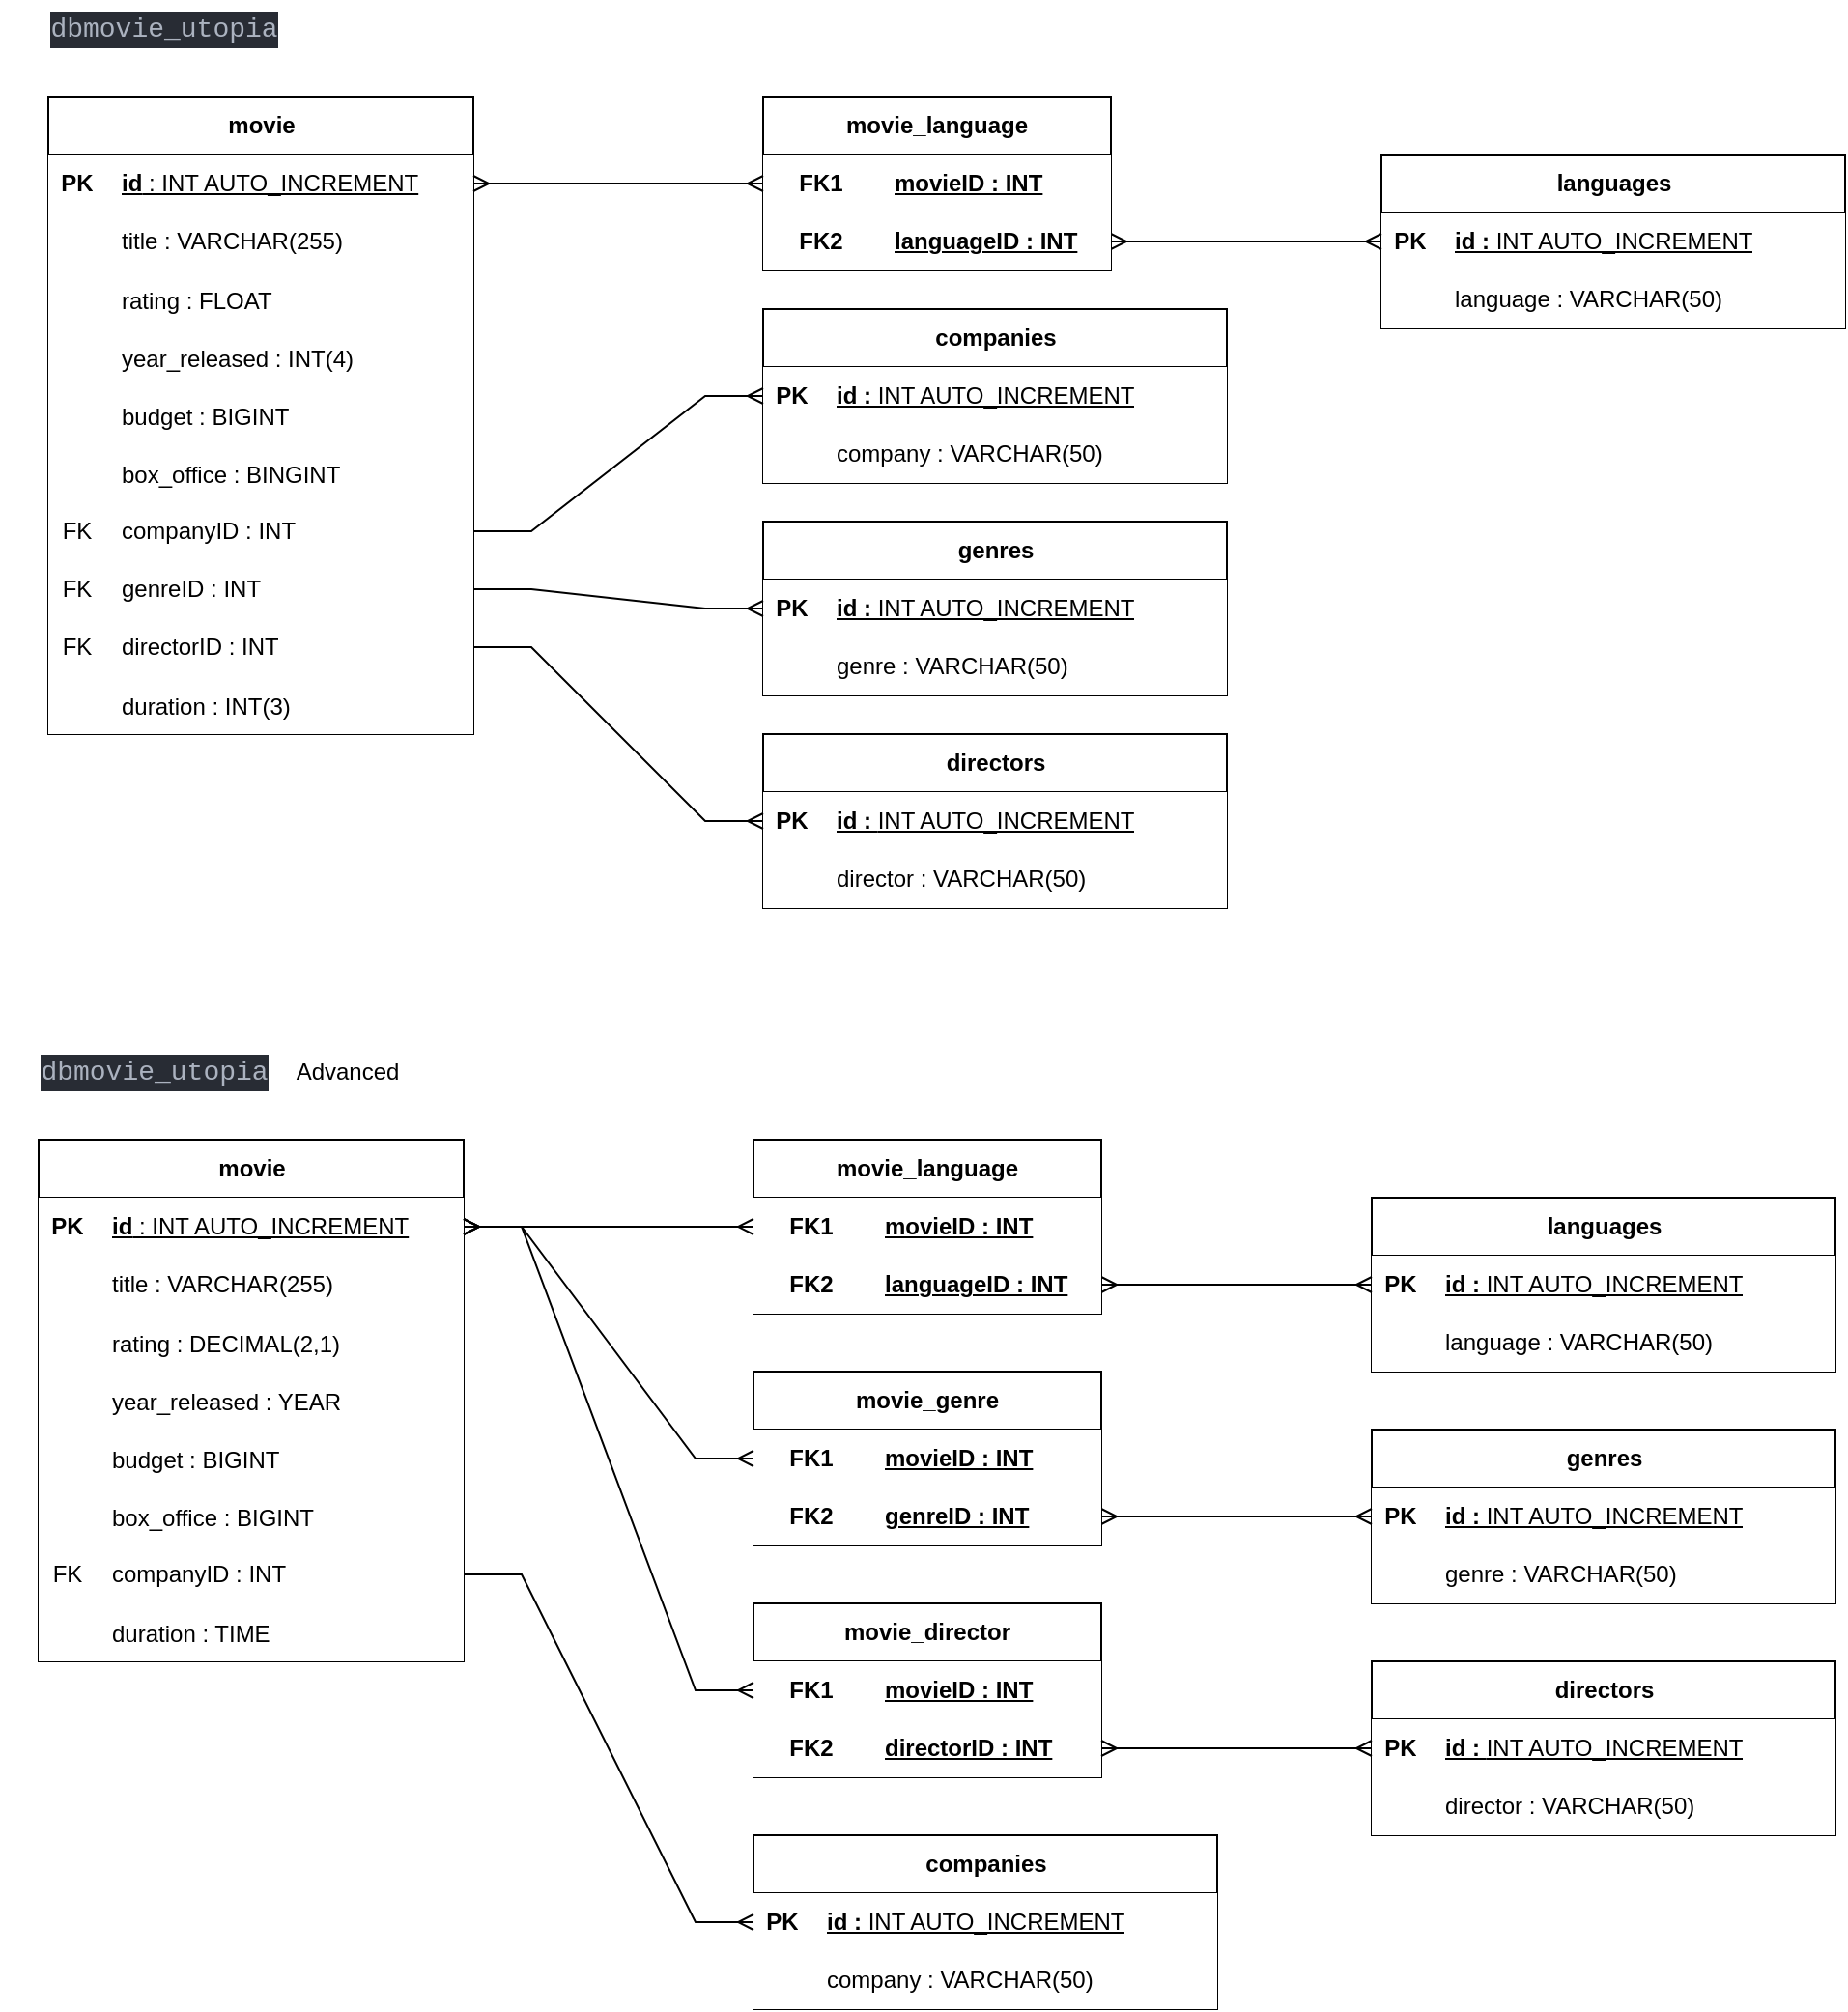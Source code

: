 <mxfile>
    <diagram name="Page-1" id="9GhUjrJv9Pr91j9td0ZA">
        <mxGraphModel dx="1002" dy="1085" grid="1" gridSize="10" guides="1" tooltips="1" connect="1" arrows="1" fold="1" page="1" pageScale="1" pageWidth="827" pageHeight="1169" math="0" shadow="0">
            <root>
                <mxCell id="0"/>
                <mxCell id="1" parent="0"/>
                <mxCell id="3p0QOMuEoNao0UOKYTfq-97" value="&lt;div style=&quot;color: rgb(171, 178, 191); background-color: rgb(40, 44, 52); font-family: &amp;quot;Fira Code&amp;quot;, Consolas, &amp;quot;Courier New&amp;quot;, monospace; font-size: 14px; line-height: 19px;&quot;&gt;dbmovie_utopia&lt;/div&gt;" style="text;html=1;align=center;verticalAlign=middle;whiteSpace=wrap;rounded=0;" parent="1" vertex="1">
                    <mxGeometry x="40" y="570" width="160" height="30" as="geometry"/>
                </mxCell>
                <mxCell id="3p0QOMuEoNao0UOKYTfq-98" value="movie" style="shape=table;startSize=30;container=1;collapsible=1;childLayout=tableLayout;fixedRows=1;rowLines=0;fontStyle=1;align=center;resizeLast=1;html=1;" parent="1" vertex="1">
                    <mxGeometry x="60" y="620" width="220" height="270" as="geometry"/>
                </mxCell>
                <mxCell id="3p0QOMuEoNao0UOKYTfq-99" value="" style="shape=tableRow;horizontal=0;startSize=0;swimlaneHead=0;swimlaneBody=0;collapsible=0;dropTarget=0;points=[[0,0.5],[1,0.5]];portConstraint=eastwest;top=0;left=0;right=0;bottom=1;" parent="3p0QOMuEoNao0UOKYTfq-98" vertex="1">
                    <mxGeometry y="30" width="220" height="30" as="geometry"/>
                </mxCell>
                <mxCell id="3p0QOMuEoNao0UOKYTfq-100" value="PK" style="shape=partialRectangle;connectable=0;top=0;left=0;bottom=0;right=0;fontStyle=1;overflow=hidden;whiteSpace=wrap;html=1;" parent="3p0QOMuEoNao0UOKYTfq-99" vertex="1">
                    <mxGeometry width="30" height="30" as="geometry">
                        <mxRectangle width="30" height="30" as="alternateBounds"/>
                    </mxGeometry>
                </mxCell>
                <mxCell id="3p0QOMuEoNao0UOKYTfq-101" value="id&lt;span style=&quot;font-weight: normal;&quot;&gt;&amp;nbsp;: INT AUTO_INCREMENT&lt;/span&gt;" style="shape=partialRectangle;connectable=0;top=0;left=0;bottom=0;right=0;align=left;spacingLeft=6;fontStyle=5;overflow=hidden;whiteSpace=wrap;html=1;" parent="3p0QOMuEoNao0UOKYTfq-99" vertex="1">
                    <mxGeometry x="30" width="190" height="30" as="geometry">
                        <mxRectangle width="190" height="30" as="alternateBounds"/>
                    </mxGeometry>
                </mxCell>
                <mxCell id="3p0QOMuEoNao0UOKYTfq-102" value="" style="shape=tableRow;horizontal=0;startSize=0;swimlaneHead=0;swimlaneBody=0;collapsible=0;dropTarget=0;points=[[0,0.5],[1,0.5]];portConstraint=eastwest;top=0;left=0;right=0;bottom=0;" parent="3p0QOMuEoNao0UOKYTfq-98" vertex="1">
                    <mxGeometry y="60" width="220" height="30" as="geometry"/>
                </mxCell>
                <mxCell id="3p0QOMuEoNao0UOKYTfq-103" value="" style="shape=partialRectangle;connectable=0;top=0;left=0;bottom=0;right=0;editable=1;overflow=hidden;whiteSpace=wrap;html=1;" parent="3p0QOMuEoNao0UOKYTfq-102" vertex="1">
                    <mxGeometry width="30" height="30" as="geometry">
                        <mxRectangle width="30" height="30" as="alternateBounds"/>
                    </mxGeometry>
                </mxCell>
                <mxCell id="3p0QOMuEoNao0UOKYTfq-104" value="title : VARCHAR(255)" style="shape=partialRectangle;connectable=0;top=0;left=0;bottom=0;right=0;align=left;spacingLeft=6;overflow=hidden;whiteSpace=wrap;html=1;" parent="3p0QOMuEoNao0UOKYTfq-102" vertex="1">
                    <mxGeometry x="30" width="190" height="30" as="geometry">
                        <mxRectangle width="190" height="30" as="alternateBounds"/>
                    </mxGeometry>
                </mxCell>
                <mxCell id="3p0QOMuEoNao0UOKYTfq-163" value="" style="shape=tableRow;horizontal=0;startSize=0;swimlaneHead=0;swimlaneBody=0;collapsible=0;dropTarget=0;points=[[0,0.5],[1,0.5]];portConstraint=eastwest;top=0;left=0;right=0;bottom=0;" parent="3p0QOMuEoNao0UOKYTfq-98" vertex="1">
                    <mxGeometry y="90" width="220" height="30" as="geometry"/>
                </mxCell>
                <mxCell id="3p0QOMuEoNao0UOKYTfq-164" value="" style="shape=partialRectangle;connectable=0;top=0;left=0;bottom=0;right=0;editable=1;overflow=hidden;" parent="3p0QOMuEoNao0UOKYTfq-163" vertex="1">
                    <mxGeometry width="30" height="30" as="geometry">
                        <mxRectangle width="30" height="30" as="alternateBounds"/>
                    </mxGeometry>
                </mxCell>
                <mxCell id="3p0QOMuEoNao0UOKYTfq-165" value="rating : DECIMAL(2,1)" style="shape=partialRectangle;connectable=0;top=0;left=0;bottom=0;right=0;align=left;spacingLeft=6;overflow=hidden;" parent="3p0QOMuEoNao0UOKYTfq-163" vertex="1">
                    <mxGeometry x="30" width="190" height="30" as="geometry">
                        <mxRectangle width="190" height="30" as="alternateBounds"/>
                    </mxGeometry>
                </mxCell>
                <mxCell id="3p0QOMuEoNao0UOKYTfq-169" value="" style="shape=tableRow;horizontal=0;startSize=0;swimlaneHead=0;swimlaneBody=0;collapsible=0;dropTarget=0;points=[[0,0.5],[1,0.5]];portConstraint=eastwest;top=0;left=0;right=0;bottom=0;" parent="3p0QOMuEoNao0UOKYTfq-98" vertex="1">
                    <mxGeometry y="120" width="220" height="30" as="geometry"/>
                </mxCell>
                <mxCell id="3p0QOMuEoNao0UOKYTfq-170" value="" style="shape=partialRectangle;connectable=0;top=0;left=0;bottom=0;right=0;editable=1;overflow=hidden;" parent="3p0QOMuEoNao0UOKYTfq-169" vertex="1">
                    <mxGeometry width="30" height="30" as="geometry">
                        <mxRectangle width="30" height="30" as="alternateBounds"/>
                    </mxGeometry>
                </mxCell>
                <mxCell id="3p0QOMuEoNao0UOKYTfq-171" value="year_released : YEAR" style="shape=partialRectangle;connectable=0;top=0;left=0;bottom=0;right=0;align=left;spacingLeft=6;overflow=hidden;" parent="3p0QOMuEoNao0UOKYTfq-169" vertex="1">
                    <mxGeometry x="30" width="190" height="30" as="geometry">
                        <mxRectangle width="190" height="30" as="alternateBounds"/>
                    </mxGeometry>
                </mxCell>
                <mxCell id="3p0QOMuEoNao0UOKYTfq-166" value="" style="shape=tableRow;horizontal=0;startSize=0;swimlaneHead=0;swimlaneBody=0;collapsible=0;dropTarget=0;points=[[0,0.5],[1,0.5]];portConstraint=eastwest;top=0;left=0;right=0;bottom=0;" parent="3p0QOMuEoNao0UOKYTfq-98" vertex="1">
                    <mxGeometry y="150" width="220" height="30" as="geometry"/>
                </mxCell>
                <mxCell id="3p0QOMuEoNao0UOKYTfq-167" value="" style="shape=partialRectangle;connectable=0;top=0;left=0;bottom=0;right=0;editable=1;overflow=hidden;" parent="3p0QOMuEoNao0UOKYTfq-166" vertex="1">
                    <mxGeometry width="30" height="30" as="geometry">
                        <mxRectangle width="30" height="30" as="alternateBounds"/>
                    </mxGeometry>
                </mxCell>
                <mxCell id="3p0QOMuEoNao0UOKYTfq-168" value="budget : BIGINT" style="shape=partialRectangle;connectable=0;top=0;left=0;bottom=0;right=0;align=left;spacingLeft=6;overflow=hidden;" parent="3p0QOMuEoNao0UOKYTfq-166" vertex="1">
                    <mxGeometry x="30" width="190" height="30" as="geometry">
                        <mxRectangle width="190" height="30" as="alternateBounds"/>
                    </mxGeometry>
                </mxCell>
                <mxCell id="3p0QOMuEoNao0UOKYTfq-172" value="" style="shape=tableRow;horizontal=0;startSize=0;swimlaneHead=0;swimlaneBody=0;collapsible=0;dropTarget=0;points=[[0,0.5],[1,0.5]];portConstraint=eastwest;top=0;left=0;right=0;bottom=0;" parent="3p0QOMuEoNao0UOKYTfq-98" vertex="1">
                    <mxGeometry y="180" width="220" height="30" as="geometry"/>
                </mxCell>
                <mxCell id="3p0QOMuEoNao0UOKYTfq-173" value="" style="shape=partialRectangle;connectable=0;top=0;left=0;bottom=0;right=0;editable=1;overflow=hidden;" parent="3p0QOMuEoNao0UOKYTfq-172" vertex="1">
                    <mxGeometry width="30" height="30" as="geometry">
                        <mxRectangle width="30" height="30" as="alternateBounds"/>
                    </mxGeometry>
                </mxCell>
                <mxCell id="3p0QOMuEoNao0UOKYTfq-174" value="box_office : BIGINT" style="shape=partialRectangle;connectable=0;top=0;left=0;bottom=0;right=0;align=left;spacingLeft=6;overflow=hidden;" parent="3p0QOMuEoNao0UOKYTfq-172" vertex="1">
                    <mxGeometry x="30" width="190" height="30" as="geometry">
                        <mxRectangle width="190" height="30" as="alternateBounds"/>
                    </mxGeometry>
                </mxCell>
                <mxCell id="3p0QOMuEoNao0UOKYTfq-178" value="" style="shape=tableRow;horizontal=0;startSize=0;swimlaneHead=0;swimlaneBody=0;collapsible=0;dropTarget=0;points=[[0,0.5],[1,0.5]];portConstraint=eastwest;top=0;left=0;right=0;bottom=0;" parent="3p0QOMuEoNao0UOKYTfq-98" vertex="1">
                    <mxGeometry y="210" width="220" height="30" as="geometry"/>
                </mxCell>
                <mxCell id="3p0QOMuEoNao0UOKYTfq-179" value="FK" style="shape=partialRectangle;connectable=0;top=0;left=0;bottom=0;right=0;fontStyle=0;overflow=hidden;whiteSpace=wrap;html=1;" parent="3p0QOMuEoNao0UOKYTfq-178" vertex="1">
                    <mxGeometry width="30" height="30" as="geometry">
                        <mxRectangle width="30" height="30" as="alternateBounds"/>
                    </mxGeometry>
                </mxCell>
                <mxCell id="3p0QOMuEoNao0UOKYTfq-180" value="companyID : INT" style="shape=partialRectangle;connectable=0;top=0;left=0;bottom=0;right=0;align=left;spacingLeft=6;fontStyle=0;overflow=hidden;whiteSpace=wrap;html=1;" parent="3p0QOMuEoNao0UOKYTfq-178" vertex="1">
                    <mxGeometry x="30" width="190" height="30" as="geometry">
                        <mxRectangle width="190" height="30" as="alternateBounds"/>
                    </mxGeometry>
                </mxCell>
                <mxCell id="3p0QOMuEoNao0UOKYTfq-190" value="" style="shape=tableRow;horizontal=0;startSize=0;swimlaneHead=0;swimlaneBody=0;collapsible=0;dropTarget=0;points=[[0,0.5],[1,0.5]];portConstraint=eastwest;top=0;left=0;right=0;bottom=0;" parent="3p0QOMuEoNao0UOKYTfq-98" vertex="1">
                    <mxGeometry y="240" width="220" height="30" as="geometry"/>
                </mxCell>
                <mxCell id="3p0QOMuEoNao0UOKYTfq-191" value="" style="shape=partialRectangle;connectable=0;top=0;left=0;bottom=0;right=0;editable=1;overflow=hidden;" parent="3p0QOMuEoNao0UOKYTfq-190" vertex="1">
                    <mxGeometry width="30" height="30" as="geometry">
                        <mxRectangle width="30" height="30" as="alternateBounds"/>
                    </mxGeometry>
                </mxCell>
                <mxCell id="3p0QOMuEoNao0UOKYTfq-192" value="duration : TIME" style="shape=partialRectangle;connectable=0;top=0;left=0;bottom=0;right=0;align=left;spacingLeft=6;overflow=hidden;" parent="3p0QOMuEoNao0UOKYTfq-190" vertex="1">
                    <mxGeometry x="30" width="190" height="30" as="geometry">
                        <mxRectangle width="190" height="30" as="alternateBounds"/>
                    </mxGeometry>
                </mxCell>
                <mxCell id="3p0QOMuEoNao0UOKYTfq-111" value="languages" style="shape=table;startSize=30;container=1;collapsible=1;childLayout=tableLayout;fixedRows=1;rowLines=0;fontStyle=1;align=center;resizeLast=1;html=1;" parent="1" vertex="1">
                    <mxGeometry x="750" y="650" width="240" height="90" as="geometry"/>
                </mxCell>
                <mxCell id="3p0QOMuEoNao0UOKYTfq-112" value="" style="shape=tableRow;horizontal=0;startSize=0;swimlaneHead=0;swimlaneBody=0;collapsible=0;dropTarget=0;points=[[0,0.5],[1,0.5]];portConstraint=eastwest;top=0;left=0;right=0;bottom=1;" parent="3p0QOMuEoNao0UOKYTfq-111" vertex="1">
                    <mxGeometry y="30" width="240" height="30" as="geometry"/>
                </mxCell>
                <mxCell id="3p0QOMuEoNao0UOKYTfq-113" value="PK" style="shape=partialRectangle;connectable=0;top=0;left=0;bottom=0;right=0;fontStyle=1;overflow=hidden;whiteSpace=wrap;html=1;" parent="3p0QOMuEoNao0UOKYTfq-112" vertex="1">
                    <mxGeometry width="30" height="30" as="geometry">
                        <mxRectangle width="30" height="30" as="alternateBounds"/>
                    </mxGeometry>
                </mxCell>
                <mxCell id="3p0QOMuEoNao0UOKYTfq-114" value="id :&lt;span style=&quot;font-weight: normal;&quot;&gt;&amp;nbsp;INT AUTO_INCREMENT&lt;/span&gt;" style="shape=partialRectangle;connectable=0;top=0;left=0;bottom=0;right=0;align=left;spacingLeft=6;fontStyle=5;overflow=hidden;whiteSpace=wrap;html=1;" parent="3p0QOMuEoNao0UOKYTfq-112" vertex="1">
                    <mxGeometry x="30" width="210" height="30" as="geometry">
                        <mxRectangle width="210" height="30" as="alternateBounds"/>
                    </mxGeometry>
                </mxCell>
                <mxCell id="3p0QOMuEoNao0UOKYTfq-115" value="" style="shape=tableRow;horizontal=0;startSize=0;swimlaneHead=0;swimlaneBody=0;collapsible=0;dropTarget=0;points=[[0,0.5],[1,0.5]];portConstraint=eastwest;top=0;left=0;right=0;bottom=0;" parent="3p0QOMuEoNao0UOKYTfq-111" vertex="1">
                    <mxGeometry y="60" width="240" height="30" as="geometry"/>
                </mxCell>
                <mxCell id="3p0QOMuEoNao0UOKYTfq-116" value="" style="shape=partialRectangle;connectable=0;top=0;left=0;bottom=0;right=0;editable=1;overflow=hidden;whiteSpace=wrap;html=1;" parent="3p0QOMuEoNao0UOKYTfq-115" vertex="1">
                    <mxGeometry width="30" height="30" as="geometry">
                        <mxRectangle width="30" height="30" as="alternateBounds"/>
                    </mxGeometry>
                </mxCell>
                <mxCell id="3p0QOMuEoNao0UOKYTfq-117" value="language&amp;nbsp;: VARCHAR(50)" style="shape=partialRectangle;connectable=0;top=0;left=0;bottom=0;right=0;align=left;spacingLeft=6;overflow=hidden;whiteSpace=wrap;html=1;" parent="3p0QOMuEoNao0UOKYTfq-115" vertex="1">
                    <mxGeometry x="30" width="210" height="30" as="geometry">
                        <mxRectangle width="210" height="30" as="alternateBounds"/>
                    </mxGeometry>
                </mxCell>
                <mxCell id="3p0QOMuEoNao0UOKYTfq-124" value="companies" style="shape=table;startSize=30;container=1;collapsible=1;childLayout=tableLayout;fixedRows=1;rowLines=0;fontStyle=1;align=center;resizeLast=1;html=1;" parent="1" vertex="1">
                    <mxGeometry x="430" y="980" width="240" height="90" as="geometry"/>
                </mxCell>
                <mxCell id="3p0QOMuEoNao0UOKYTfq-125" value="" style="shape=tableRow;horizontal=0;startSize=0;swimlaneHead=0;swimlaneBody=0;collapsible=0;dropTarget=0;points=[[0,0.5],[1,0.5]];portConstraint=eastwest;top=0;left=0;right=0;bottom=1;" parent="3p0QOMuEoNao0UOKYTfq-124" vertex="1">
                    <mxGeometry y="30" width="240" height="30" as="geometry"/>
                </mxCell>
                <mxCell id="3p0QOMuEoNao0UOKYTfq-126" value="PK" style="shape=partialRectangle;connectable=0;top=0;left=0;bottom=0;right=0;fontStyle=1;overflow=hidden;whiteSpace=wrap;html=1;" parent="3p0QOMuEoNao0UOKYTfq-125" vertex="1">
                    <mxGeometry width="30" height="30" as="geometry">
                        <mxRectangle width="30" height="30" as="alternateBounds"/>
                    </mxGeometry>
                </mxCell>
                <mxCell id="3p0QOMuEoNao0UOKYTfq-127" value="id :&lt;span style=&quot;font-weight: normal;&quot;&gt;&amp;nbsp;INT AUTO_INCREMENT&lt;/span&gt;" style="shape=partialRectangle;connectable=0;top=0;left=0;bottom=0;right=0;align=left;spacingLeft=6;fontStyle=5;overflow=hidden;whiteSpace=wrap;html=1;" parent="3p0QOMuEoNao0UOKYTfq-125" vertex="1">
                    <mxGeometry x="30" width="210" height="30" as="geometry">
                        <mxRectangle width="210" height="30" as="alternateBounds"/>
                    </mxGeometry>
                </mxCell>
                <mxCell id="3p0QOMuEoNao0UOKYTfq-128" value="" style="shape=tableRow;horizontal=0;startSize=0;swimlaneHead=0;swimlaneBody=0;collapsible=0;dropTarget=0;points=[[0,0.5],[1,0.5]];portConstraint=eastwest;top=0;left=0;right=0;bottom=0;" parent="3p0QOMuEoNao0UOKYTfq-124" vertex="1">
                    <mxGeometry y="60" width="240" height="30" as="geometry"/>
                </mxCell>
                <mxCell id="3p0QOMuEoNao0UOKYTfq-129" value="" style="shape=partialRectangle;connectable=0;top=0;left=0;bottom=0;right=0;editable=1;overflow=hidden;whiteSpace=wrap;html=1;" parent="3p0QOMuEoNao0UOKYTfq-128" vertex="1">
                    <mxGeometry width="30" height="30" as="geometry">
                        <mxRectangle width="30" height="30" as="alternateBounds"/>
                    </mxGeometry>
                </mxCell>
                <mxCell id="3p0QOMuEoNao0UOKYTfq-130" value="company : VARCHAR(50)" style="shape=partialRectangle;connectable=0;top=0;left=0;bottom=0;right=0;align=left;spacingLeft=6;overflow=hidden;whiteSpace=wrap;html=1;" parent="3p0QOMuEoNao0UOKYTfq-128" vertex="1">
                    <mxGeometry x="30" width="210" height="30" as="geometry">
                        <mxRectangle width="210" height="30" as="alternateBounds"/>
                    </mxGeometry>
                </mxCell>
                <mxCell id="3p0QOMuEoNao0UOKYTfq-137" value="genres" style="shape=table;startSize=30;container=1;collapsible=1;childLayout=tableLayout;fixedRows=1;rowLines=0;fontStyle=1;align=center;resizeLast=1;html=1;" parent="1" vertex="1">
                    <mxGeometry x="750" y="770" width="240" height="90" as="geometry">
                        <mxRectangle x="480" y="310" width="80" height="30" as="alternateBounds"/>
                    </mxGeometry>
                </mxCell>
                <mxCell id="3p0QOMuEoNao0UOKYTfq-138" value="" style="shape=tableRow;horizontal=0;startSize=0;swimlaneHead=0;swimlaneBody=0;collapsible=0;dropTarget=0;points=[[0,0.5],[1,0.5]];portConstraint=eastwest;top=0;left=0;right=0;bottom=1;" parent="3p0QOMuEoNao0UOKYTfq-137" vertex="1">
                    <mxGeometry y="30" width="240" height="30" as="geometry"/>
                </mxCell>
                <mxCell id="3p0QOMuEoNao0UOKYTfq-139" value="PK" style="shape=partialRectangle;connectable=0;top=0;left=0;bottom=0;right=0;fontStyle=1;overflow=hidden;whiteSpace=wrap;html=1;" parent="3p0QOMuEoNao0UOKYTfq-138" vertex="1">
                    <mxGeometry width="30" height="30" as="geometry">
                        <mxRectangle width="30" height="30" as="alternateBounds"/>
                    </mxGeometry>
                </mxCell>
                <mxCell id="3p0QOMuEoNao0UOKYTfq-140" value="id :&lt;span style=&quot;font-weight: normal;&quot;&gt;&amp;nbsp;INT AUTO_INCREMENT&lt;/span&gt;" style="shape=partialRectangle;connectable=0;top=0;left=0;bottom=0;right=0;align=left;spacingLeft=6;fontStyle=5;overflow=hidden;whiteSpace=wrap;html=1;" parent="3p0QOMuEoNao0UOKYTfq-138" vertex="1">
                    <mxGeometry x="30" width="210" height="30" as="geometry">
                        <mxRectangle width="210" height="30" as="alternateBounds"/>
                    </mxGeometry>
                </mxCell>
                <mxCell id="3p0QOMuEoNao0UOKYTfq-141" value="" style="shape=tableRow;horizontal=0;startSize=0;swimlaneHead=0;swimlaneBody=0;collapsible=0;dropTarget=0;points=[[0,0.5],[1,0.5]];portConstraint=eastwest;top=0;left=0;right=0;bottom=0;" parent="3p0QOMuEoNao0UOKYTfq-137" vertex="1">
                    <mxGeometry y="60" width="240" height="30" as="geometry"/>
                </mxCell>
                <mxCell id="3p0QOMuEoNao0UOKYTfq-142" value="" style="shape=partialRectangle;connectable=0;top=0;left=0;bottom=0;right=0;editable=1;overflow=hidden;whiteSpace=wrap;html=1;" parent="3p0QOMuEoNao0UOKYTfq-141" vertex="1">
                    <mxGeometry width="30" height="30" as="geometry">
                        <mxRectangle width="30" height="30" as="alternateBounds"/>
                    </mxGeometry>
                </mxCell>
                <mxCell id="3p0QOMuEoNao0UOKYTfq-143" value="genre : VARCHAR(50)" style="shape=partialRectangle;connectable=0;top=0;left=0;bottom=0;right=0;align=left;spacingLeft=6;overflow=hidden;whiteSpace=wrap;html=1;" parent="3p0QOMuEoNao0UOKYTfq-141" vertex="1">
                    <mxGeometry x="30" width="210" height="30" as="geometry">
                        <mxRectangle width="210" height="30" as="alternateBounds"/>
                    </mxGeometry>
                </mxCell>
                <mxCell id="3p0QOMuEoNao0UOKYTfq-150" value="directors" style="shape=table;startSize=30;container=1;collapsible=1;childLayout=tableLayout;fixedRows=1;rowLines=0;fontStyle=1;align=center;resizeLast=1;html=1;" parent="1" vertex="1">
                    <mxGeometry x="750" y="890" width="240" height="90" as="geometry">
                        <mxRectangle x="480" y="430" width="90" height="30" as="alternateBounds"/>
                    </mxGeometry>
                </mxCell>
                <mxCell id="3p0QOMuEoNao0UOKYTfq-151" value="" style="shape=tableRow;horizontal=0;startSize=0;swimlaneHead=0;swimlaneBody=0;collapsible=0;dropTarget=0;points=[[0,0.5],[1,0.5]];portConstraint=eastwest;top=0;left=0;right=0;bottom=1;" parent="3p0QOMuEoNao0UOKYTfq-150" vertex="1">
                    <mxGeometry y="30" width="240" height="30" as="geometry"/>
                </mxCell>
                <mxCell id="3p0QOMuEoNao0UOKYTfq-152" value="PK" style="shape=partialRectangle;connectable=0;top=0;left=0;bottom=0;right=0;fontStyle=1;overflow=hidden;whiteSpace=wrap;html=1;" parent="3p0QOMuEoNao0UOKYTfq-151" vertex="1">
                    <mxGeometry width="30" height="30" as="geometry">
                        <mxRectangle width="30" height="30" as="alternateBounds"/>
                    </mxGeometry>
                </mxCell>
                <mxCell id="3p0QOMuEoNao0UOKYTfq-153" value="id :&amp;nbsp;&lt;span style=&quot;font-weight: 400;&quot;&gt;INT AUTO_INCREMENT&lt;/span&gt;" style="shape=partialRectangle;connectable=0;top=0;left=0;bottom=0;right=0;align=left;spacingLeft=6;fontStyle=5;overflow=hidden;whiteSpace=wrap;html=1;" parent="3p0QOMuEoNao0UOKYTfq-151" vertex="1">
                    <mxGeometry x="30" width="210" height="30" as="geometry">
                        <mxRectangle width="210" height="30" as="alternateBounds"/>
                    </mxGeometry>
                </mxCell>
                <mxCell id="3p0QOMuEoNao0UOKYTfq-154" value="" style="shape=tableRow;horizontal=0;startSize=0;swimlaneHead=0;swimlaneBody=0;collapsible=0;dropTarget=0;points=[[0,0.5],[1,0.5]];portConstraint=eastwest;top=0;left=0;right=0;bottom=0;" parent="3p0QOMuEoNao0UOKYTfq-150" vertex="1">
                    <mxGeometry y="60" width="240" height="30" as="geometry"/>
                </mxCell>
                <mxCell id="3p0QOMuEoNao0UOKYTfq-155" value="" style="shape=partialRectangle;connectable=0;top=0;left=0;bottom=0;right=0;editable=1;overflow=hidden;whiteSpace=wrap;html=1;" parent="3p0QOMuEoNao0UOKYTfq-154" vertex="1">
                    <mxGeometry width="30" height="30" as="geometry">
                        <mxRectangle width="30" height="30" as="alternateBounds"/>
                    </mxGeometry>
                </mxCell>
                <mxCell id="3p0QOMuEoNao0UOKYTfq-156" value="director : VARCHAR(50)" style="shape=partialRectangle;connectable=0;top=0;left=0;bottom=0;right=0;align=left;spacingLeft=6;overflow=hidden;whiteSpace=wrap;html=1;" parent="3p0QOMuEoNao0UOKYTfq-154" vertex="1">
                    <mxGeometry x="30" width="210" height="30" as="geometry">
                        <mxRectangle width="210" height="30" as="alternateBounds"/>
                    </mxGeometry>
                </mxCell>
                <mxCell id="3p0QOMuEoNao0UOKYTfq-254" value="" style="edgeStyle=entityRelationEdgeStyle;fontSize=12;html=1;endArrow=ERmany;startArrow=ERmany;rounded=0;entryX=0;entryY=0.5;entryDx=0;entryDy=0;exitX=1;exitY=0.5;exitDx=0;exitDy=0;" parent="1" source="3p0QOMuEoNao0UOKYTfq-276" target="3p0QOMuEoNao0UOKYTfq-138" edge="1">
                    <mxGeometry width="100" height="100" relative="1" as="geometry">
                        <mxPoint x="520" y="920" as="sourcePoint"/>
                        <mxPoint x="620" y="820" as="targetPoint"/>
                    </mxGeometry>
                </mxCell>
                <mxCell id="3p0QOMuEoNao0UOKYTfq-255" value="" style="edgeStyle=entityRelationEdgeStyle;fontSize=12;html=1;endArrow=ERmany;startArrow=ERmany;rounded=0;entryX=0;entryY=0.5;entryDx=0;entryDy=0;exitX=1;exitY=0.5;exitDx=0;exitDy=0;" parent="1" source="3p0QOMuEoNao0UOKYTfq-263" target="3p0QOMuEoNao0UOKYTfq-112" edge="1">
                    <mxGeometry width="100" height="100" relative="1" as="geometry">
                        <mxPoint x="530" y="830" as="sourcePoint"/>
                        <mxPoint x="630" y="730" as="targetPoint"/>
                    </mxGeometry>
                </mxCell>
                <mxCell id="3p0QOMuEoNao0UOKYTfq-259" value="movie_language" style="shape=table;startSize=30;container=1;collapsible=1;childLayout=tableLayout;fixedRows=1;rowLines=0;fontStyle=1;align=center;resizeLast=1;html=1;whiteSpace=wrap;" parent="1" vertex="1">
                    <mxGeometry x="430" y="620" width="180" height="90" as="geometry"/>
                </mxCell>
                <mxCell id="3p0QOMuEoNao0UOKYTfq-260" value="" style="shape=tableRow;horizontal=0;startSize=0;swimlaneHead=0;swimlaneBody=0;collapsible=0;dropTarget=0;points=[[0,0.5],[1,0.5]];portConstraint=eastwest;top=0;left=0;right=0;bottom=0;html=1;" parent="3p0QOMuEoNao0UOKYTfq-259" vertex="1">
                    <mxGeometry y="30" width="180" height="30" as="geometry"/>
                </mxCell>
                <mxCell id="3p0QOMuEoNao0UOKYTfq-261" value="FK1" style="shape=partialRectangle;connectable=0;top=0;left=0;bottom=0;right=0;fontStyle=1;overflow=hidden;html=1;whiteSpace=wrap;" parent="3p0QOMuEoNao0UOKYTfq-260" vertex="1">
                    <mxGeometry width="60" height="30" as="geometry">
                        <mxRectangle width="60" height="30" as="alternateBounds"/>
                    </mxGeometry>
                </mxCell>
                <mxCell id="3p0QOMuEoNao0UOKYTfq-262" value="movieID : INT" style="shape=partialRectangle;connectable=0;top=0;left=0;bottom=0;right=0;align=left;spacingLeft=6;fontStyle=5;overflow=hidden;html=1;whiteSpace=wrap;" parent="3p0QOMuEoNao0UOKYTfq-260" vertex="1">
                    <mxGeometry x="60" width="120" height="30" as="geometry">
                        <mxRectangle width="120" height="30" as="alternateBounds"/>
                    </mxGeometry>
                </mxCell>
                <mxCell id="3p0QOMuEoNao0UOKYTfq-263" value="" style="shape=tableRow;horizontal=0;startSize=0;swimlaneHead=0;swimlaneBody=0;collapsible=0;dropTarget=0;points=[[0,0.5],[1,0.5]];portConstraint=eastwest;top=0;left=0;right=0;bottom=1;html=1;" parent="3p0QOMuEoNao0UOKYTfq-259" vertex="1">
                    <mxGeometry y="60" width="180" height="30" as="geometry"/>
                </mxCell>
                <mxCell id="3p0QOMuEoNao0UOKYTfq-264" value="FK2" style="shape=partialRectangle;connectable=0;top=0;left=0;bottom=0;right=0;fontStyle=1;overflow=hidden;html=1;whiteSpace=wrap;" parent="3p0QOMuEoNao0UOKYTfq-263" vertex="1">
                    <mxGeometry width="60" height="30" as="geometry">
                        <mxRectangle width="60" height="30" as="alternateBounds"/>
                    </mxGeometry>
                </mxCell>
                <mxCell id="3p0QOMuEoNao0UOKYTfq-265" value="languageID : INT" style="shape=partialRectangle;connectable=0;top=0;left=0;bottom=0;right=0;align=left;spacingLeft=6;fontStyle=5;overflow=hidden;html=1;whiteSpace=wrap;" parent="3p0QOMuEoNao0UOKYTfq-263" vertex="1">
                    <mxGeometry x="60" width="120" height="30" as="geometry">
                        <mxRectangle width="120" height="30" as="alternateBounds"/>
                    </mxGeometry>
                </mxCell>
                <mxCell id="3p0QOMuEoNao0UOKYTfq-272" value="movie_genre" style="shape=table;startSize=30;container=1;collapsible=1;childLayout=tableLayout;fixedRows=1;rowLines=0;fontStyle=1;align=center;resizeLast=1;html=1;whiteSpace=wrap;" parent="1" vertex="1">
                    <mxGeometry x="430" y="740" width="180" height="90" as="geometry"/>
                </mxCell>
                <mxCell id="3p0QOMuEoNao0UOKYTfq-273" value="" style="shape=tableRow;horizontal=0;startSize=0;swimlaneHead=0;swimlaneBody=0;collapsible=0;dropTarget=0;points=[[0,0.5],[1,0.5]];portConstraint=eastwest;top=0;left=0;right=0;bottom=0;html=1;" parent="3p0QOMuEoNao0UOKYTfq-272" vertex="1">
                    <mxGeometry y="30" width="180" height="30" as="geometry"/>
                </mxCell>
                <mxCell id="3p0QOMuEoNao0UOKYTfq-274" value="FK1" style="shape=partialRectangle;connectable=0;top=0;left=0;bottom=0;right=0;fontStyle=1;overflow=hidden;html=1;whiteSpace=wrap;" parent="3p0QOMuEoNao0UOKYTfq-273" vertex="1">
                    <mxGeometry width="60" height="30" as="geometry">
                        <mxRectangle width="60" height="30" as="alternateBounds"/>
                    </mxGeometry>
                </mxCell>
                <mxCell id="3p0QOMuEoNao0UOKYTfq-275" value="movieID : INT" style="shape=partialRectangle;connectable=0;top=0;left=0;bottom=0;right=0;align=left;spacingLeft=6;fontStyle=5;overflow=hidden;html=1;whiteSpace=wrap;" parent="3p0QOMuEoNao0UOKYTfq-273" vertex="1">
                    <mxGeometry x="60" width="120" height="30" as="geometry">
                        <mxRectangle width="120" height="30" as="alternateBounds"/>
                    </mxGeometry>
                </mxCell>
                <mxCell id="3p0QOMuEoNao0UOKYTfq-276" value="" style="shape=tableRow;horizontal=0;startSize=0;swimlaneHead=0;swimlaneBody=0;collapsible=0;dropTarget=0;points=[[0,0.5],[1,0.5]];portConstraint=eastwest;top=0;left=0;right=0;bottom=1;html=1;" parent="3p0QOMuEoNao0UOKYTfq-272" vertex="1">
                    <mxGeometry y="60" width="180" height="30" as="geometry"/>
                </mxCell>
                <mxCell id="3p0QOMuEoNao0UOKYTfq-277" value="FK2" style="shape=partialRectangle;connectable=0;top=0;left=0;bottom=0;right=0;fontStyle=1;overflow=hidden;html=1;whiteSpace=wrap;" parent="3p0QOMuEoNao0UOKYTfq-276" vertex="1">
                    <mxGeometry width="60" height="30" as="geometry">
                        <mxRectangle width="60" height="30" as="alternateBounds"/>
                    </mxGeometry>
                </mxCell>
                <mxCell id="3p0QOMuEoNao0UOKYTfq-278" value="genreID : INT" style="shape=partialRectangle;connectable=0;top=0;left=0;bottom=0;right=0;align=left;spacingLeft=6;fontStyle=5;overflow=hidden;html=1;whiteSpace=wrap;" parent="3p0QOMuEoNao0UOKYTfq-276" vertex="1">
                    <mxGeometry x="60" width="120" height="30" as="geometry">
                        <mxRectangle width="120" height="30" as="alternateBounds"/>
                    </mxGeometry>
                </mxCell>
                <mxCell id="3p0QOMuEoNao0UOKYTfq-280" value="" style="edgeStyle=entityRelationEdgeStyle;fontSize=12;html=1;endArrow=ERmany;startArrow=ERmany;rounded=0;entryX=0;entryY=0.5;entryDx=0;entryDy=0;exitX=1;exitY=0.5;exitDx=0;exitDy=0;" parent="1" source="3p0QOMuEoNao0UOKYTfq-99" target="3p0QOMuEoNao0UOKYTfq-260" edge="1">
                    <mxGeometry width="100" height="100" relative="1" as="geometry">
                        <mxPoint x="310" y="800" as="sourcePoint"/>
                        <mxPoint x="410" y="700" as="targetPoint"/>
                    </mxGeometry>
                </mxCell>
                <mxCell id="3p0QOMuEoNao0UOKYTfq-281" value="" style="edgeStyle=entityRelationEdgeStyle;fontSize=12;html=1;endArrow=ERmany;startArrow=ERmany;rounded=0;entryX=0;entryY=0.5;entryDx=0;entryDy=0;exitX=1;exitY=0.5;exitDx=0;exitDy=0;" parent="1" source="3p0QOMuEoNao0UOKYTfq-99" target="3p0QOMuEoNao0UOKYTfq-273" edge="1">
                    <mxGeometry width="100" height="100" relative="1" as="geometry">
                        <mxPoint x="250" y="1170" as="sourcePoint"/>
                        <mxPoint x="350" y="1070" as="targetPoint"/>
                    </mxGeometry>
                </mxCell>
                <mxCell id="3p0QOMuEoNao0UOKYTfq-282" value="" style="edgeStyle=entityRelationEdgeStyle;fontSize=12;html=1;endArrow=ERmany;rounded=0;entryX=0;entryY=0.5;entryDx=0;entryDy=0;" parent="1" source="3p0QOMuEoNao0UOKYTfq-178" target="3p0QOMuEoNao0UOKYTfq-125" edge="1">
                    <mxGeometry width="100" height="100" relative="1" as="geometry">
                        <mxPoint x="430" y="1140" as="sourcePoint"/>
                        <mxPoint x="530" y="1040" as="targetPoint"/>
                    </mxGeometry>
                </mxCell>
                <mxCell id="3p0QOMuEoNao0UOKYTfq-283" value="movie_director" style="shape=table;startSize=30;container=1;collapsible=1;childLayout=tableLayout;fixedRows=1;rowLines=0;fontStyle=1;align=center;resizeLast=1;html=1;whiteSpace=wrap;" parent="1" vertex="1">
                    <mxGeometry x="430" y="860" width="180" height="90" as="geometry"/>
                </mxCell>
                <mxCell id="3p0QOMuEoNao0UOKYTfq-284" value="" style="shape=tableRow;horizontal=0;startSize=0;swimlaneHead=0;swimlaneBody=0;collapsible=0;dropTarget=0;points=[[0,0.5],[1,0.5]];portConstraint=eastwest;top=0;left=0;right=0;bottom=0;html=1;" parent="3p0QOMuEoNao0UOKYTfq-283" vertex="1">
                    <mxGeometry y="30" width="180" height="30" as="geometry"/>
                </mxCell>
                <mxCell id="3p0QOMuEoNao0UOKYTfq-285" value="FK1" style="shape=partialRectangle;connectable=0;top=0;left=0;bottom=0;right=0;fontStyle=1;overflow=hidden;html=1;whiteSpace=wrap;" parent="3p0QOMuEoNao0UOKYTfq-284" vertex="1">
                    <mxGeometry width="60" height="30" as="geometry">
                        <mxRectangle width="60" height="30" as="alternateBounds"/>
                    </mxGeometry>
                </mxCell>
                <mxCell id="3p0QOMuEoNao0UOKYTfq-286" value="movieID : INT" style="shape=partialRectangle;connectable=0;top=0;left=0;bottom=0;right=0;align=left;spacingLeft=6;fontStyle=5;overflow=hidden;html=1;whiteSpace=wrap;" parent="3p0QOMuEoNao0UOKYTfq-284" vertex="1">
                    <mxGeometry x="60" width="120" height="30" as="geometry">
                        <mxRectangle width="120" height="30" as="alternateBounds"/>
                    </mxGeometry>
                </mxCell>
                <mxCell id="3p0QOMuEoNao0UOKYTfq-287" value="" style="shape=tableRow;horizontal=0;startSize=0;swimlaneHead=0;swimlaneBody=0;collapsible=0;dropTarget=0;points=[[0,0.5],[1,0.5]];portConstraint=eastwest;top=0;left=0;right=0;bottom=1;html=1;" parent="3p0QOMuEoNao0UOKYTfq-283" vertex="1">
                    <mxGeometry y="60" width="180" height="30" as="geometry"/>
                </mxCell>
                <mxCell id="3p0QOMuEoNao0UOKYTfq-288" value="FK2" style="shape=partialRectangle;connectable=0;top=0;left=0;bottom=0;right=0;fontStyle=1;overflow=hidden;html=1;whiteSpace=wrap;" parent="3p0QOMuEoNao0UOKYTfq-287" vertex="1">
                    <mxGeometry width="60" height="30" as="geometry">
                        <mxRectangle width="60" height="30" as="alternateBounds"/>
                    </mxGeometry>
                </mxCell>
                <mxCell id="3p0QOMuEoNao0UOKYTfq-289" value="directorID : INT" style="shape=partialRectangle;connectable=0;top=0;left=0;bottom=0;right=0;align=left;spacingLeft=6;fontStyle=5;overflow=hidden;html=1;whiteSpace=wrap;" parent="3p0QOMuEoNao0UOKYTfq-287" vertex="1">
                    <mxGeometry x="60" width="120" height="30" as="geometry">
                        <mxRectangle width="120" height="30" as="alternateBounds"/>
                    </mxGeometry>
                </mxCell>
                <mxCell id="3p0QOMuEoNao0UOKYTfq-292" value="" style="edgeStyle=entityRelationEdgeStyle;fontSize=12;html=1;endArrow=ERmany;startArrow=ERmany;rounded=0;entryX=0;entryY=0.5;entryDx=0;entryDy=0;exitX=1;exitY=0.5;exitDx=0;exitDy=0;" parent="1" source="3p0QOMuEoNao0UOKYTfq-287" target="3p0QOMuEoNao0UOKYTfq-151" edge="1">
                    <mxGeometry width="100" height="100" relative="1" as="geometry">
                        <mxPoint x="510" y="1230" as="sourcePoint"/>
                        <mxPoint x="610" y="1130" as="targetPoint"/>
                    </mxGeometry>
                </mxCell>
                <mxCell id="3p0QOMuEoNao0UOKYTfq-293" value="" style="edgeStyle=entityRelationEdgeStyle;fontSize=12;html=1;endArrow=ERmany;startArrow=ERmany;rounded=0;entryX=0;entryY=0.5;entryDx=0;entryDy=0;" parent="1" source="3p0QOMuEoNao0UOKYTfq-99" target="3p0QOMuEoNao0UOKYTfq-284" edge="1">
                    <mxGeometry width="100" height="100" relative="1" as="geometry">
                        <mxPoint x="270" y="1140" as="sourcePoint"/>
                        <mxPoint x="370" y="1040" as="targetPoint"/>
                    </mxGeometry>
                </mxCell>
                <mxCell id="3p0QOMuEoNao0UOKYTfq-386" value="Advanced" style="text;html=1;align=center;verticalAlign=middle;whiteSpace=wrap;rounded=0;" parent="1" vertex="1">
                    <mxGeometry x="190" y="570" width="60" height="30" as="geometry"/>
                </mxCell>
                <mxCell id="eVsA35Itks1eH8dzTQw0-1" value="&lt;div style=&quot;color: rgb(171, 178, 191); background-color: rgb(40, 44, 52); font-family: &amp;quot;Fira Code&amp;quot;, Consolas, &amp;quot;Courier New&amp;quot;, monospace; font-size: 14px; line-height: 19px;&quot;&gt;dbmovie_utopia&lt;/div&gt;" style="text;html=1;align=center;verticalAlign=middle;whiteSpace=wrap;rounded=0;" parent="1" vertex="1">
                    <mxGeometry x="45" y="30" width="160" height="30" as="geometry"/>
                </mxCell>
                <mxCell id="eVsA35Itks1eH8dzTQw0-2" value="movie" style="shape=table;startSize=30;container=1;collapsible=1;childLayout=tableLayout;fixedRows=1;rowLines=0;fontStyle=1;align=center;resizeLast=1;html=1;" parent="1" vertex="1">
                    <mxGeometry x="65" y="80" width="220" height="330" as="geometry"/>
                </mxCell>
                <mxCell id="eVsA35Itks1eH8dzTQw0-3" value="" style="shape=tableRow;horizontal=0;startSize=0;swimlaneHead=0;swimlaneBody=0;collapsible=0;dropTarget=0;points=[[0,0.5],[1,0.5]];portConstraint=eastwest;top=0;left=0;right=0;bottom=1;" parent="eVsA35Itks1eH8dzTQw0-2" vertex="1">
                    <mxGeometry y="30" width="220" height="30" as="geometry"/>
                </mxCell>
                <mxCell id="eVsA35Itks1eH8dzTQw0-4" value="PK" style="shape=partialRectangle;connectable=0;top=0;left=0;bottom=0;right=0;fontStyle=1;overflow=hidden;whiteSpace=wrap;html=1;" parent="eVsA35Itks1eH8dzTQw0-3" vertex="1">
                    <mxGeometry width="30" height="30" as="geometry">
                        <mxRectangle width="30" height="30" as="alternateBounds"/>
                    </mxGeometry>
                </mxCell>
                <mxCell id="eVsA35Itks1eH8dzTQw0-5" value="id&lt;span style=&quot;font-weight: normal;&quot;&gt;&amp;nbsp;: INT AUTO_INCREMENT&lt;/span&gt;" style="shape=partialRectangle;connectable=0;top=0;left=0;bottom=0;right=0;align=left;spacingLeft=6;fontStyle=5;overflow=hidden;whiteSpace=wrap;html=1;" parent="eVsA35Itks1eH8dzTQw0-3" vertex="1">
                    <mxGeometry x="30" width="190" height="30" as="geometry">
                        <mxRectangle width="190" height="30" as="alternateBounds"/>
                    </mxGeometry>
                </mxCell>
                <mxCell id="eVsA35Itks1eH8dzTQw0-6" value="" style="shape=tableRow;horizontal=0;startSize=0;swimlaneHead=0;swimlaneBody=0;collapsible=0;dropTarget=0;points=[[0,0.5],[1,0.5]];portConstraint=eastwest;top=0;left=0;right=0;bottom=0;" parent="eVsA35Itks1eH8dzTQw0-2" vertex="1">
                    <mxGeometry y="60" width="220" height="30" as="geometry"/>
                </mxCell>
                <mxCell id="eVsA35Itks1eH8dzTQw0-7" value="" style="shape=partialRectangle;connectable=0;top=0;left=0;bottom=0;right=0;editable=1;overflow=hidden;whiteSpace=wrap;html=1;" parent="eVsA35Itks1eH8dzTQw0-6" vertex="1">
                    <mxGeometry width="30" height="30" as="geometry">
                        <mxRectangle width="30" height="30" as="alternateBounds"/>
                    </mxGeometry>
                </mxCell>
                <mxCell id="eVsA35Itks1eH8dzTQw0-8" value="title : VARCHAR(255)" style="shape=partialRectangle;connectable=0;top=0;left=0;bottom=0;right=0;align=left;spacingLeft=6;overflow=hidden;whiteSpace=wrap;html=1;" parent="eVsA35Itks1eH8dzTQw0-6" vertex="1">
                    <mxGeometry x="30" width="190" height="30" as="geometry">
                        <mxRectangle width="190" height="30" as="alternateBounds"/>
                    </mxGeometry>
                </mxCell>
                <mxCell id="eVsA35Itks1eH8dzTQw0-9" value="" style="shape=tableRow;horizontal=0;startSize=0;swimlaneHead=0;swimlaneBody=0;collapsible=0;dropTarget=0;points=[[0,0.5],[1,0.5]];portConstraint=eastwest;top=0;left=0;right=0;bottom=0;" parent="eVsA35Itks1eH8dzTQw0-2" vertex="1">
                    <mxGeometry y="90" width="220" height="30" as="geometry"/>
                </mxCell>
                <mxCell id="eVsA35Itks1eH8dzTQw0-10" value="" style="shape=partialRectangle;connectable=0;top=0;left=0;bottom=0;right=0;editable=1;overflow=hidden;" parent="eVsA35Itks1eH8dzTQw0-9" vertex="1">
                    <mxGeometry width="30" height="30" as="geometry">
                        <mxRectangle width="30" height="30" as="alternateBounds"/>
                    </mxGeometry>
                </mxCell>
                <mxCell id="eVsA35Itks1eH8dzTQw0-11" value="rating : FLOAT" style="shape=partialRectangle;connectable=0;top=0;left=0;bottom=0;right=0;align=left;spacingLeft=6;overflow=hidden;" parent="eVsA35Itks1eH8dzTQw0-9" vertex="1">
                    <mxGeometry x="30" width="190" height="30" as="geometry">
                        <mxRectangle width="190" height="30" as="alternateBounds"/>
                    </mxGeometry>
                </mxCell>
                <mxCell id="eVsA35Itks1eH8dzTQw0-12" value="" style="shape=tableRow;horizontal=0;startSize=0;swimlaneHead=0;swimlaneBody=0;collapsible=0;dropTarget=0;points=[[0,0.5],[1,0.5]];portConstraint=eastwest;top=0;left=0;right=0;bottom=0;" parent="eVsA35Itks1eH8dzTQw0-2" vertex="1">
                    <mxGeometry y="120" width="220" height="30" as="geometry"/>
                </mxCell>
                <mxCell id="eVsA35Itks1eH8dzTQw0-13" value="" style="shape=partialRectangle;connectable=0;top=0;left=0;bottom=0;right=0;editable=1;overflow=hidden;" parent="eVsA35Itks1eH8dzTQw0-12" vertex="1">
                    <mxGeometry width="30" height="30" as="geometry">
                        <mxRectangle width="30" height="30" as="alternateBounds"/>
                    </mxGeometry>
                </mxCell>
                <mxCell id="eVsA35Itks1eH8dzTQw0-14" value="year_released : INT(4)" style="shape=partialRectangle;connectable=0;top=0;left=0;bottom=0;right=0;align=left;spacingLeft=6;overflow=hidden;" parent="eVsA35Itks1eH8dzTQw0-12" vertex="1">
                    <mxGeometry x="30" width="190" height="30" as="geometry">
                        <mxRectangle width="190" height="30" as="alternateBounds"/>
                    </mxGeometry>
                </mxCell>
                <mxCell id="eVsA35Itks1eH8dzTQw0-15" value="" style="shape=tableRow;horizontal=0;startSize=0;swimlaneHead=0;swimlaneBody=0;collapsible=0;dropTarget=0;points=[[0,0.5],[1,0.5]];portConstraint=eastwest;top=0;left=0;right=0;bottom=0;" parent="eVsA35Itks1eH8dzTQw0-2" vertex="1">
                    <mxGeometry y="150" width="220" height="30" as="geometry"/>
                </mxCell>
                <mxCell id="eVsA35Itks1eH8dzTQw0-16" value="" style="shape=partialRectangle;connectable=0;top=0;left=0;bottom=0;right=0;editable=1;overflow=hidden;" parent="eVsA35Itks1eH8dzTQw0-15" vertex="1">
                    <mxGeometry width="30" height="30" as="geometry">
                        <mxRectangle width="30" height="30" as="alternateBounds"/>
                    </mxGeometry>
                </mxCell>
                <mxCell id="eVsA35Itks1eH8dzTQw0-17" value="budget : BIGINT" style="shape=partialRectangle;connectable=0;top=0;left=0;bottom=0;right=0;align=left;spacingLeft=6;overflow=hidden;" parent="eVsA35Itks1eH8dzTQw0-15" vertex="1">
                    <mxGeometry x="30" width="190" height="30" as="geometry">
                        <mxRectangle width="190" height="30" as="alternateBounds"/>
                    </mxGeometry>
                </mxCell>
                <mxCell id="eVsA35Itks1eH8dzTQw0-18" value="" style="shape=tableRow;horizontal=0;startSize=0;swimlaneHead=0;swimlaneBody=0;collapsible=0;dropTarget=0;points=[[0,0.5],[1,0.5]];portConstraint=eastwest;top=0;left=0;right=0;bottom=0;" parent="eVsA35Itks1eH8dzTQw0-2" vertex="1">
                    <mxGeometry y="180" width="220" height="30" as="geometry"/>
                </mxCell>
                <mxCell id="eVsA35Itks1eH8dzTQw0-19" value="" style="shape=partialRectangle;connectable=0;top=0;left=0;bottom=0;right=0;editable=1;overflow=hidden;" parent="eVsA35Itks1eH8dzTQw0-18" vertex="1">
                    <mxGeometry width="30" height="30" as="geometry">
                        <mxRectangle width="30" height="30" as="alternateBounds"/>
                    </mxGeometry>
                </mxCell>
                <mxCell id="eVsA35Itks1eH8dzTQw0-20" value="box_office : BINGINT" style="shape=partialRectangle;connectable=0;top=0;left=0;bottom=0;right=0;align=left;spacingLeft=6;overflow=hidden;" parent="eVsA35Itks1eH8dzTQw0-18" vertex="1">
                    <mxGeometry x="30" width="190" height="30" as="geometry">
                        <mxRectangle width="190" height="30" as="alternateBounds"/>
                    </mxGeometry>
                </mxCell>
                <mxCell id="eVsA35Itks1eH8dzTQw0-21" value="" style="shape=tableRow;horizontal=0;startSize=0;swimlaneHead=0;swimlaneBody=0;collapsible=0;dropTarget=0;points=[[0,0.5],[1,0.5]];portConstraint=eastwest;top=0;left=0;right=0;bottom=0;" parent="eVsA35Itks1eH8dzTQw0-2" vertex="1">
                    <mxGeometry y="210" width="220" height="30" as="geometry"/>
                </mxCell>
                <mxCell id="eVsA35Itks1eH8dzTQw0-22" value="FK" style="shape=partialRectangle;connectable=0;top=0;left=0;bottom=0;right=0;fontStyle=0;overflow=hidden;whiteSpace=wrap;html=1;" parent="eVsA35Itks1eH8dzTQw0-21" vertex="1">
                    <mxGeometry width="30" height="30" as="geometry">
                        <mxRectangle width="30" height="30" as="alternateBounds"/>
                    </mxGeometry>
                </mxCell>
                <mxCell id="eVsA35Itks1eH8dzTQw0-23" value="companyID : INT" style="shape=partialRectangle;connectable=0;top=0;left=0;bottom=0;right=0;align=left;spacingLeft=6;fontStyle=0;overflow=hidden;whiteSpace=wrap;html=1;" parent="eVsA35Itks1eH8dzTQw0-21" vertex="1">
                    <mxGeometry x="30" width="190" height="30" as="geometry">
                        <mxRectangle width="190" height="30" as="alternateBounds"/>
                    </mxGeometry>
                </mxCell>
                <mxCell id="eVsA35Itks1eH8dzTQw0-84" value="" style="shape=tableRow;horizontal=0;startSize=0;swimlaneHead=0;swimlaneBody=0;collapsible=0;dropTarget=0;points=[[0,0.5],[1,0.5]];portConstraint=eastwest;top=0;left=0;right=0;bottom=0;" parent="eVsA35Itks1eH8dzTQw0-2" vertex="1">
                    <mxGeometry y="240" width="220" height="30" as="geometry"/>
                </mxCell>
                <mxCell id="eVsA35Itks1eH8dzTQw0-85" value="FK" style="shape=partialRectangle;connectable=0;top=0;left=0;bottom=0;right=0;fontStyle=0;overflow=hidden;whiteSpace=wrap;html=1;" parent="eVsA35Itks1eH8dzTQw0-84" vertex="1">
                    <mxGeometry width="30" height="30" as="geometry">
                        <mxRectangle width="30" height="30" as="alternateBounds"/>
                    </mxGeometry>
                </mxCell>
                <mxCell id="eVsA35Itks1eH8dzTQw0-86" value="genreID : INT" style="shape=partialRectangle;connectable=0;top=0;left=0;bottom=0;right=0;align=left;spacingLeft=6;fontStyle=0;overflow=hidden;whiteSpace=wrap;html=1;" parent="eVsA35Itks1eH8dzTQw0-84" vertex="1">
                    <mxGeometry x="30" width="190" height="30" as="geometry">
                        <mxRectangle width="190" height="30" as="alternateBounds"/>
                    </mxGeometry>
                </mxCell>
                <mxCell id="eVsA35Itks1eH8dzTQw0-87" value="" style="shape=tableRow;horizontal=0;startSize=0;swimlaneHead=0;swimlaneBody=0;collapsible=0;dropTarget=0;points=[[0,0.5],[1,0.5]];portConstraint=eastwest;top=0;left=0;right=0;bottom=0;" parent="eVsA35Itks1eH8dzTQw0-2" vertex="1">
                    <mxGeometry y="270" width="220" height="30" as="geometry"/>
                </mxCell>
                <mxCell id="eVsA35Itks1eH8dzTQw0-88" value="FK" style="shape=partialRectangle;connectable=0;top=0;left=0;bottom=0;right=0;fontStyle=0;overflow=hidden;whiteSpace=wrap;html=1;" parent="eVsA35Itks1eH8dzTQw0-87" vertex="1">
                    <mxGeometry width="30" height="30" as="geometry">
                        <mxRectangle width="30" height="30" as="alternateBounds"/>
                    </mxGeometry>
                </mxCell>
                <mxCell id="eVsA35Itks1eH8dzTQw0-89" value="directorID : INT" style="shape=partialRectangle;connectable=0;top=0;left=0;bottom=0;right=0;align=left;spacingLeft=6;fontStyle=0;overflow=hidden;whiteSpace=wrap;html=1;" parent="eVsA35Itks1eH8dzTQw0-87" vertex="1">
                    <mxGeometry x="30" width="190" height="30" as="geometry">
                        <mxRectangle width="190" height="30" as="alternateBounds"/>
                    </mxGeometry>
                </mxCell>
                <mxCell id="eVsA35Itks1eH8dzTQw0-24" value="" style="shape=tableRow;horizontal=0;startSize=0;swimlaneHead=0;swimlaneBody=0;collapsible=0;dropTarget=0;points=[[0,0.5],[1,0.5]];portConstraint=eastwest;top=0;left=0;right=0;bottom=0;" parent="eVsA35Itks1eH8dzTQw0-2" vertex="1">
                    <mxGeometry y="300" width="220" height="30" as="geometry"/>
                </mxCell>
                <mxCell id="eVsA35Itks1eH8dzTQw0-25" value="" style="shape=partialRectangle;connectable=0;top=0;left=0;bottom=0;right=0;editable=1;overflow=hidden;" parent="eVsA35Itks1eH8dzTQw0-24" vertex="1">
                    <mxGeometry width="30" height="30" as="geometry">
                        <mxRectangle width="30" height="30" as="alternateBounds"/>
                    </mxGeometry>
                </mxCell>
                <mxCell id="eVsA35Itks1eH8dzTQw0-26" value="duration : INT(3)" style="shape=partialRectangle;connectable=0;top=0;left=0;bottom=0;right=0;align=left;spacingLeft=6;overflow=hidden;" parent="eVsA35Itks1eH8dzTQw0-24" vertex="1">
                    <mxGeometry x="30" width="190" height="30" as="geometry">
                        <mxRectangle width="190" height="30" as="alternateBounds"/>
                    </mxGeometry>
                </mxCell>
                <mxCell id="eVsA35Itks1eH8dzTQw0-27" value="languages" style="shape=table;startSize=30;container=1;collapsible=1;childLayout=tableLayout;fixedRows=1;rowLines=0;fontStyle=1;align=center;resizeLast=1;html=1;" parent="1" vertex="1">
                    <mxGeometry x="755" y="110" width="240" height="90" as="geometry"/>
                </mxCell>
                <mxCell id="eVsA35Itks1eH8dzTQw0-28" value="" style="shape=tableRow;horizontal=0;startSize=0;swimlaneHead=0;swimlaneBody=0;collapsible=0;dropTarget=0;points=[[0,0.5],[1,0.5]];portConstraint=eastwest;top=0;left=0;right=0;bottom=1;" parent="eVsA35Itks1eH8dzTQw0-27" vertex="1">
                    <mxGeometry y="30" width="240" height="30" as="geometry"/>
                </mxCell>
                <mxCell id="eVsA35Itks1eH8dzTQw0-29" value="PK" style="shape=partialRectangle;connectable=0;top=0;left=0;bottom=0;right=0;fontStyle=1;overflow=hidden;whiteSpace=wrap;html=1;" parent="eVsA35Itks1eH8dzTQw0-28" vertex="1">
                    <mxGeometry width="30" height="30" as="geometry">
                        <mxRectangle width="30" height="30" as="alternateBounds"/>
                    </mxGeometry>
                </mxCell>
                <mxCell id="eVsA35Itks1eH8dzTQw0-30" value="id :&lt;span style=&quot;font-weight: normal;&quot;&gt;&amp;nbsp;INT AUTO_INCREMENT&lt;/span&gt;" style="shape=partialRectangle;connectable=0;top=0;left=0;bottom=0;right=0;align=left;spacingLeft=6;fontStyle=5;overflow=hidden;whiteSpace=wrap;html=1;" parent="eVsA35Itks1eH8dzTQw0-28" vertex="1">
                    <mxGeometry x="30" width="210" height="30" as="geometry">
                        <mxRectangle width="210" height="30" as="alternateBounds"/>
                    </mxGeometry>
                </mxCell>
                <mxCell id="eVsA35Itks1eH8dzTQw0-31" value="" style="shape=tableRow;horizontal=0;startSize=0;swimlaneHead=0;swimlaneBody=0;collapsible=0;dropTarget=0;points=[[0,0.5],[1,0.5]];portConstraint=eastwest;top=0;left=0;right=0;bottom=0;" parent="eVsA35Itks1eH8dzTQw0-27" vertex="1">
                    <mxGeometry y="60" width="240" height="30" as="geometry"/>
                </mxCell>
                <mxCell id="eVsA35Itks1eH8dzTQw0-32" value="" style="shape=partialRectangle;connectable=0;top=0;left=0;bottom=0;right=0;editable=1;overflow=hidden;whiteSpace=wrap;html=1;" parent="eVsA35Itks1eH8dzTQw0-31" vertex="1">
                    <mxGeometry width="30" height="30" as="geometry">
                        <mxRectangle width="30" height="30" as="alternateBounds"/>
                    </mxGeometry>
                </mxCell>
                <mxCell id="eVsA35Itks1eH8dzTQw0-33" value="language&amp;nbsp;: VARCHAR(50)" style="shape=partialRectangle;connectable=0;top=0;left=0;bottom=0;right=0;align=left;spacingLeft=6;overflow=hidden;whiteSpace=wrap;html=1;" parent="eVsA35Itks1eH8dzTQw0-31" vertex="1">
                    <mxGeometry x="30" width="210" height="30" as="geometry">
                        <mxRectangle width="210" height="30" as="alternateBounds"/>
                    </mxGeometry>
                </mxCell>
                <mxCell id="eVsA35Itks1eH8dzTQw0-34" value="companies" style="shape=table;startSize=30;container=1;collapsible=1;childLayout=tableLayout;fixedRows=1;rowLines=0;fontStyle=1;align=center;resizeLast=1;html=1;" parent="1" vertex="1">
                    <mxGeometry x="435" y="190" width="240" height="90" as="geometry"/>
                </mxCell>
                <mxCell id="eVsA35Itks1eH8dzTQw0-35" value="" style="shape=tableRow;horizontal=0;startSize=0;swimlaneHead=0;swimlaneBody=0;collapsible=0;dropTarget=0;points=[[0,0.5],[1,0.5]];portConstraint=eastwest;top=0;left=0;right=0;bottom=1;" parent="eVsA35Itks1eH8dzTQw0-34" vertex="1">
                    <mxGeometry y="30" width="240" height="30" as="geometry"/>
                </mxCell>
                <mxCell id="eVsA35Itks1eH8dzTQw0-36" value="PK" style="shape=partialRectangle;connectable=0;top=0;left=0;bottom=0;right=0;fontStyle=1;overflow=hidden;whiteSpace=wrap;html=1;" parent="eVsA35Itks1eH8dzTQw0-35" vertex="1">
                    <mxGeometry width="30" height="30" as="geometry">
                        <mxRectangle width="30" height="30" as="alternateBounds"/>
                    </mxGeometry>
                </mxCell>
                <mxCell id="eVsA35Itks1eH8dzTQw0-37" value="id :&lt;span style=&quot;font-weight: normal;&quot;&gt;&amp;nbsp;INT AUTO_INCREMENT&lt;/span&gt;" style="shape=partialRectangle;connectable=0;top=0;left=0;bottom=0;right=0;align=left;spacingLeft=6;fontStyle=5;overflow=hidden;whiteSpace=wrap;html=1;" parent="eVsA35Itks1eH8dzTQw0-35" vertex="1">
                    <mxGeometry x="30" width="210" height="30" as="geometry">
                        <mxRectangle width="210" height="30" as="alternateBounds"/>
                    </mxGeometry>
                </mxCell>
                <mxCell id="eVsA35Itks1eH8dzTQw0-38" value="" style="shape=tableRow;horizontal=0;startSize=0;swimlaneHead=0;swimlaneBody=0;collapsible=0;dropTarget=0;points=[[0,0.5],[1,0.5]];portConstraint=eastwest;top=0;left=0;right=0;bottom=0;" parent="eVsA35Itks1eH8dzTQw0-34" vertex="1">
                    <mxGeometry y="60" width="240" height="30" as="geometry"/>
                </mxCell>
                <mxCell id="eVsA35Itks1eH8dzTQw0-39" value="" style="shape=partialRectangle;connectable=0;top=0;left=0;bottom=0;right=0;editable=1;overflow=hidden;whiteSpace=wrap;html=1;" parent="eVsA35Itks1eH8dzTQw0-38" vertex="1">
                    <mxGeometry width="30" height="30" as="geometry">
                        <mxRectangle width="30" height="30" as="alternateBounds"/>
                    </mxGeometry>
                </mxCell>
                <mxCell id="eVsA35Itks1eH8dzTQw0-40" value="company : VARCHAR(50)" style="shape=partialRectangle;connectable=0;top=0;left=0;bottom=0;right=0;align=left;spacingLeft=6;overflow=hidden;whiteSpace=wrap;html=1;" parent="eVsA35Itks1eH8dzTQw0-38" vertex="1">
                    <mxGeometry x="30" width="210" height="30" as="geometry">
                        <mxRectangle width="210" height="30" as="alternateBounds"/>
                    </mxGeometry>
                </mxCell>
                <mxCell id="eVsA35Itks1eH8dzTQw0-41" value="genres" style="shape=table;startSize=30;container=1;collapsible=1;childLayout=tableLayout;fixedRows=1;rowLines=0;fontStyle=1;align=center;resizeLast=1;html=1;" parent="1" vertex="1">
                    <mxGeometry x="435" y="300" width="240" height="90" as="geometry">
                        <mxRectangle x="480" y="310" width="80" height="30" as="alternateBounds"/>
                    </mxGeometry>
                </mxCell>
                <mxCell id="eVsA35Itks1eH8dzTQw0-42" value="" style="shape=tableRow;horizontal=0;startSize=0;swimlaneHead=0;swimlaneBody=0;collapsible=0;dropTarget=0;points=[[0,0.5],[1,0.5]];portConstraint=eastwest;top=0;left=0;right=0;bottom=1;" parent="eVsA35Itks1eH8dzTQw0-41" vertex="1">
                    <mxGeometry y="30" width="240" height="30" as="geometry"/>
                </mxCell>
                <mxCell id="eVsA35Itks1eH8dzTQw0-43" value="PK" style="shape=partialRectangle;connectable=0;top=0;left=0;bottom=0;right=0;fontStyle=1;overflow=hidden;whiteSpace=wrap;html=1;" parent="eVsA35Itks1eH8dzTQw0-42" vertex="1">
                    <mxGeometry width="30" height="30" as="geometry">
                        <mxRectangle width="30" height="30" as="alternateBounds"/>
                    </mxGeometry>
                </mxCell>
                <mxCell id="eVsA35Itks1eH8dzTQw0-44" value="id :&lt;span style=&quot;font-weight: normal;&quot;&gt;&amp;nbsp;INT AUTO_INCREMENT&lt;/span&gt;" style="shape=partialRectangle;connectable=0;top=0;left=0;bottom=0;right=0;align=left;spacingLeft=6;fontStyle=5;overflow=hidden;whiteSpace=wrap;html=1;" parent="eVsA35Itks1eH8dzTQw0-42" vertex="1">
                    <mxGeometry x="30" width="210" height="30" as="geometry">
                        <mxRectangle width="210" height="30" as="alternateBounds"/>
                    </mxGeometry>
                </mxCell>
                <mxCell id="eVsA35Itks1eH8dzTQw0-45" value="" style="shape=tableRow;horizontal=0;startSize=0;swimlaneHead=0;swimlaneBody=0;collapsible=0;dropTarget=0;points=[[0,0.5],[1,0.5]];portConstraint=eastwest;top=0;left=0;right=0;bottom=0;" parent="eVsA35Itks1eH8dzTQw0-41" vertex="1">
                    <mxGeometry y="60" width="240" height="30" as="geometry"/>
                </mxCell>
                <mxCell id="eVsA35Itks1eH8dzTQw0-46" value="" style="shape=partialRectangle;connectable=0;top=0;left=0;bottom=0;right=0;editable=1;overflow=hidden;whiteSpace=wrap;html=1;" parent="eVsA35Itks1eH8dzTQw0-45" vertex="1">
                    <mxGeometry width="30" height="30" as="geometry">
                        <mxRectangle width="30" height="30" as="alternateBounds"/>
                    </mxGeometry>
                </mxCell>
                <mxCell id="eVsA35Itks1eH8dzTQw0-47" value="genre : VARCHAR(50)" style="shape=partialRectangle;connectable=0;top=0;left=0;bottom=0;right=0;align=left;spacingLeft=6;overflow=hidden;whiteSpace=wrap;html=1;" parent="eVsA35Itks1eH8dzTQw0-45" vertex="1">
                    <mxGeometry x="30" width="210" height="30" as="geometry">
                        <mxRectangle width="210" height="30" as="alternateBounds"/>
                    </mxGeometry>
                </mxCell>
                <mxCell id="eVsA35Itks1eH8dzTQw0-48" value="directors" style="shape=table;startSize=30;container=1;collapsible=1;childLayout=tableLayout;fixedRows=1;rowLines=0;fontStyle=1;align=center;resizeLast=1;html=1;" parent="1" vertex="1">
                    <mxGeometry x="435" y="410" width="240" height="90" as="geometry">
                        <mxRectangle x="480" y="430" width="90" height="30" as="alternateBounds"/>
                    </mxGeometry>
                </mxCell>
                <mxCell id="eVsA35Itks1eH8dzTQw0-49" value="" style="shape=tableRow;horizontal=0;startSize=0;swimlaneHead=0;swimlaneBody=0;collapsible=0;dropTarget=0;points=[[0,0.5],[1,0.5]];portConstraint=eastwest;top=0;left=0;right=0;bottom=1;" parent="eVsA35Itks1eH8dzTQw0-48" vertex="1">
                    <mxGeometry y="30" width="240" height="30" as="geometry"/>
                </mxCell>
                <mxCell id="eVsA35Itks1eH8dzTQw0-50" value="PK" style="shape=partialRectangle;connectable=0;top=0;left=0;bottom=0;right=0;fontStyle=1;overflow=hidden;whiteSpace=wrap;html=1;" parent="eVsA35Itks1eH8dzTQw0-49" vertex="1">
                    <mxGeometry width="30" height="30" as="geometry">
                        <mxRectangle width="30" height="30" as="alternateBounds"/>
                    </mxGeometry>
                </mxCell>
                <mxCell id="eVsA35Itks1eH8dzTQw0-51" value="id :&amp;nbsp;&lt;span style=&quot;font-weight: 400;&quot;&gt;INT AUTO_INCREMENT&lt;/span&gt;" style="shape=partialRectangle;connectable=0;top=0;left=0;bottom=0;right=0;align=left;spacingLeft=6;fontStyle=5;overflow=hidden;whiteSpace=wrap;html=1;" parent="eVsA35Itks1eH8dzTQw0-49" vertex="1">
                    <mxGeometry x="30" width="210" height="30" as="geometry">
                        <mxRectangle width="210" height="30" as="alternateBounds"/>
                    </mxGeometry>
                </mxCell>
                <mxCell id="eVsA35Itks1eH8dzTQw0-52" value="" style="shape=tableRow;horizontal=0;startSize=0;swimlaneHead=0;swimlaneBody=0;collapsible=0;dropTarget=0;points=[[0,0.5],[1,0.5]];portConstraint=eastwest;top=0;left=0;right=0;bottom=0;" parent="eVsA35Itks1eH8dzTQw0-48" vertex="1">
                    <mxGeometry y="60" width="240" height="30" as="geometry"/>
                </mxCell>
                <mxCell id="eVsA35Itks1eH8dzTQw0-53" value="" style="shape=partialRectangle;connectable=0;top=0;left=0;bottom=0;right=0;editable=1;overflow=hidden;whiteSpace=wrap;html=1;" parent="eVsA35Itks1eH8dzTQw0-52" vertex="1">
                    <mxGeometry width="30" height="30" as="geometry">
                        <mxRectangle width="30" height="30" as="alternateBounds"/>
                    </mxGeometry>
                </mxCell>
                <mxCell id="eVsA35Itks1eH8dzTQw0-54" value="director : VARCHAR(50)" style="shape=partialRectangle;connectable=0;top=0;left=0;bottom=0;right=0;align=left;spacingLeft=6;overflow=hidden;whiteSpace=wrap;html=1;" parent="eVsA35Itks1eH8dzTQw0-52" vertex="1">
                    <mxGeometry x="30" width="210" height="30" as="geometry">
                        <mxRectangle width="210" height="30" as="alternateBounds"/>
                    </mxGeometry>
                </mxCell>
                <mxCell id="eVsA35Itks1eH8dzTQw0-56" value="" style="edgeStyle=entityRelationEdgeStyle;fontSize=12;html=1;endArrow=ERmany;startArrow=ERmany;rounded=0;entryX=0;entryY=0.5;entryDx=0;entryDy=0;exitX=1;exitY=0.5;exitDx=0;exitDy=0;" parent="1" source="eVsA35Itks1eH8dzTQw0-61" target="eVsA35Itks1eH8dzTQw0-28" edge="1">
                    <mxGeometry width="100" height="100" relative="1" as="geometry">
                        <mxPoint x="535" y="290" as="sourcePoint"/>
                        <mxPoint x="635" y="190" as="targetPoint"/>
                    </mxGeometry>
                </mxCell>
                <mxCell id="eVsA35Itks1eH8dzTQw0-57" value="movie_language" style="shape=table;startSize=30;container=1;collapsible=1;childLayout=tableLayout;fixedRows=1;rowLines=0;fontStyle=1;align=center;resizeLast=1;html=1;whiteSpace=wrap;" parent="1" vertex="1">
                    <mxGeometry x="435" y="80" width="180" height="90" as="geometry"/>
                </mxCell>
                <mxCell id="eVsA35Itks1eH8dzTQw0-58" value="" style="shape=tableRow;horizontal=0;startSize=0;swimlaneHead=0;swimlaneBody=0;collapsible=0;dropTarget=0;points=[[0,0.5],[1,0.5]];portConstraint=eastwest;top=0;left=0;right=0;bottom=0;html=1;" parent="eVsA35Itks1eH8dzTQw0-57" vertex="1">
                    <mxGeometry y="30" width="180" height="30" as="geometry"/>
                </mxCell>
                <mxCell id="eVsA35Itks1eH8dzTQw0-59" value="FK1" style="shape=partialRectangle;connectable=0;top=0;left=0;bottom=0;right=0;fontStyle=1;overflow=hidden;html=1;whiteSpace=wrap;" parent="eVsA35Itks1eH8dzTQw0-58" vertex="1">
                    <mxGeometry width="60" height="30" as="geometry">
                        <mxRectangle width="60" height="30" as="alternateBounds"/>
                    </mxGeometry>
                </mxCell>
                <mxCell id="eVsA35Itks1eH8dzTQw0-60" value="movieID : INT" style="shape=partialRectangle;connectable=0;top=0;left=0;bottom=0;right=0;align=left;spacingLeft=6;fontStyle=5;overflow=hidden;html=1;whiteSpace=wrap;" parent="eVsA35Itks1eH8dzTQw0-58" vertex="1">
                    <mxGeometry x="60" width="120" height="30" as="geometry">
                        <mxRectangle width="120" height="30" as="alternateBounds"/>
                    </mxGeometry>
                </mxCell>
                <mxCell id="eVsA35Itks1eH8dzTQw0-61" value="" style="shape=tableRow;horizontal=0;startSize=0;swimlaneHead=0;swimlaneBody=0;collapsible=0;dropTarget=0;points=[[0,0.5],[1,0.5]];portConstraint=eastwest;top=0;left=0;right=0;bottom=1;html=1;" parent="eVsA35Itks1eH8dzTQw0-57" vertex="1">
                    <mxGeometry y="60" width="180" height="30" as="geometry"/>
                </mxCell>
                <mxCell id="eVsA35Itks1eH8dzTQw0-62" value="FK2" style="shape=partialRectangle;connectable=0;top=0;left=0;bottom=0;right=0;fontStyle=1;overflow=hidden;html=1;whiteSpace=wrap;" parent="eVsA35Itks1eH8dzTQw0-61" vertex="1">
                    <mxGeometry width="60" height="30" as="geometry">
                        <mxRectangle width="60" height="30" as="alternateBounds"/>
                    </mxGeometry>
                </mxCell>
                <mxCell id="eVsA35Itks1eH8dzTQw0-63" value="languageID : INT" style="shape=partialRectangle;connectable=0;top=0;left=0;bottom=0;right=0;align=left;spacingLeft=6;fontStyle=5;overflow=hidden;html=1;whiteSpace=wrap;" parent="eVsA35Itks1eH8dzTQw0-61" vertex="1">
                    <mxGeometry x="60" width="120" height="30" as="geometry">
                        <mxRectangle width="120" height="30" as="alternateBounds"/>
                    </mxGeometry>
                </mxCell>
                <mxCell id="eVsA35Itks1eH8dzTQw0-71" value="" style="edgeStyle=entityRelationEdgeStyle;fontSize=12;html=1;endArrow=ERmany;startArrow=ERmany;rounded=0;entryX=0;entryY=0.5;entryDx=0;entryDy=0;exitX=1;exitY=0.5;exitDx=0;exitDy=0;" parent="1" source="eVsA35Itks1eH8dzTQw0-3" target="eVsA35Itks1eH8dzTQw0-58" edge="1">
                    <mxGeometry width="100" height="100" relative="1" as="geometry">
                        <mxPoint x="315" y="260" as="sourcePoint"/>
                        <mxPoint x="415" y="160" as="targetPoint"/>
                    </mxGeometry>
                </mxCell>
                <mxCell id="eVsA35Itks1eH8dzTQw0-73" value="" style="edgeStyle=entityRelationEdgeStyle;fontSize=12;html=1;endArrow=ERmany;rounded=0;entryX=0;entryY=0.5;entryDx=0;entryDy=0;" parent="1" source="eVsA35Itks1eH8dzTQw0-21" target="eVsA35Itks1eH8dzTQw0-35" edge="1">
                    <mxGeometry width="100" height="100" relative="1" as="geometry">
                        <mxPoint x="435" y="600" as="sourcePoint"/>
                        <mxPoint x="535" y="500" as="targetPoint"/>
                    </mxGeometry>
                </mxCell>
                <mxCell id="eVsA35Itks1eH8dzTQw0-90" value="" style="edgeStyle=entityRelationEdgeStyle;fontSize=12;html=1;endArrow=ERmany;rounded=0;entryX=0;entryY=0.5;entryDx=0;entryDy=0;exitX=1;exitY=0.5;exitDx=0;exitDy=0;" parent="1" source="eVsA35Itks1eH8dzTQw0-84" target="eVsA35Itks1eH8dzTQw0-42" edge="1">
                    <mxGeometry width="100" height="100" relative="1" as="geometry">
                        <mxPoint x="295" y="315" as="sourcePoint"/>
                        <mxPoint x="445" y="245" as="targetPoint"/>
                    </mxGeometry>
                </mxCell>
                <mxCell id="eVsA35Itks1eH8dzTQw0-91" value="" style="edgeStyle=entityRelationEdgeStyle;fontSize=12;html=1;endArrow=ERmany;rounded=0;entryX=0;entryY=0.5;entryDx=0;entryDy=0;exitX=1;exitY=0.5;exitDx=0;exitDy=0;" parent="1" source="eVsA35Itks1eH8dzTQw0-87" target="eVsA35Itks1eH8dzTQw0-49" edge="1">
                    <mxGeometry width="100" height="100" relative="1" as="geometry">
                        <mxPoint x="280" y="450" as="sourcePoint"/>
                        <mxPoint x="430" y="460" as="targetPoint"/>
                    </mxGeometry>
                </mxCell>
            </root>
        </mxGraphModel>
    </diagram>
</mxfile>